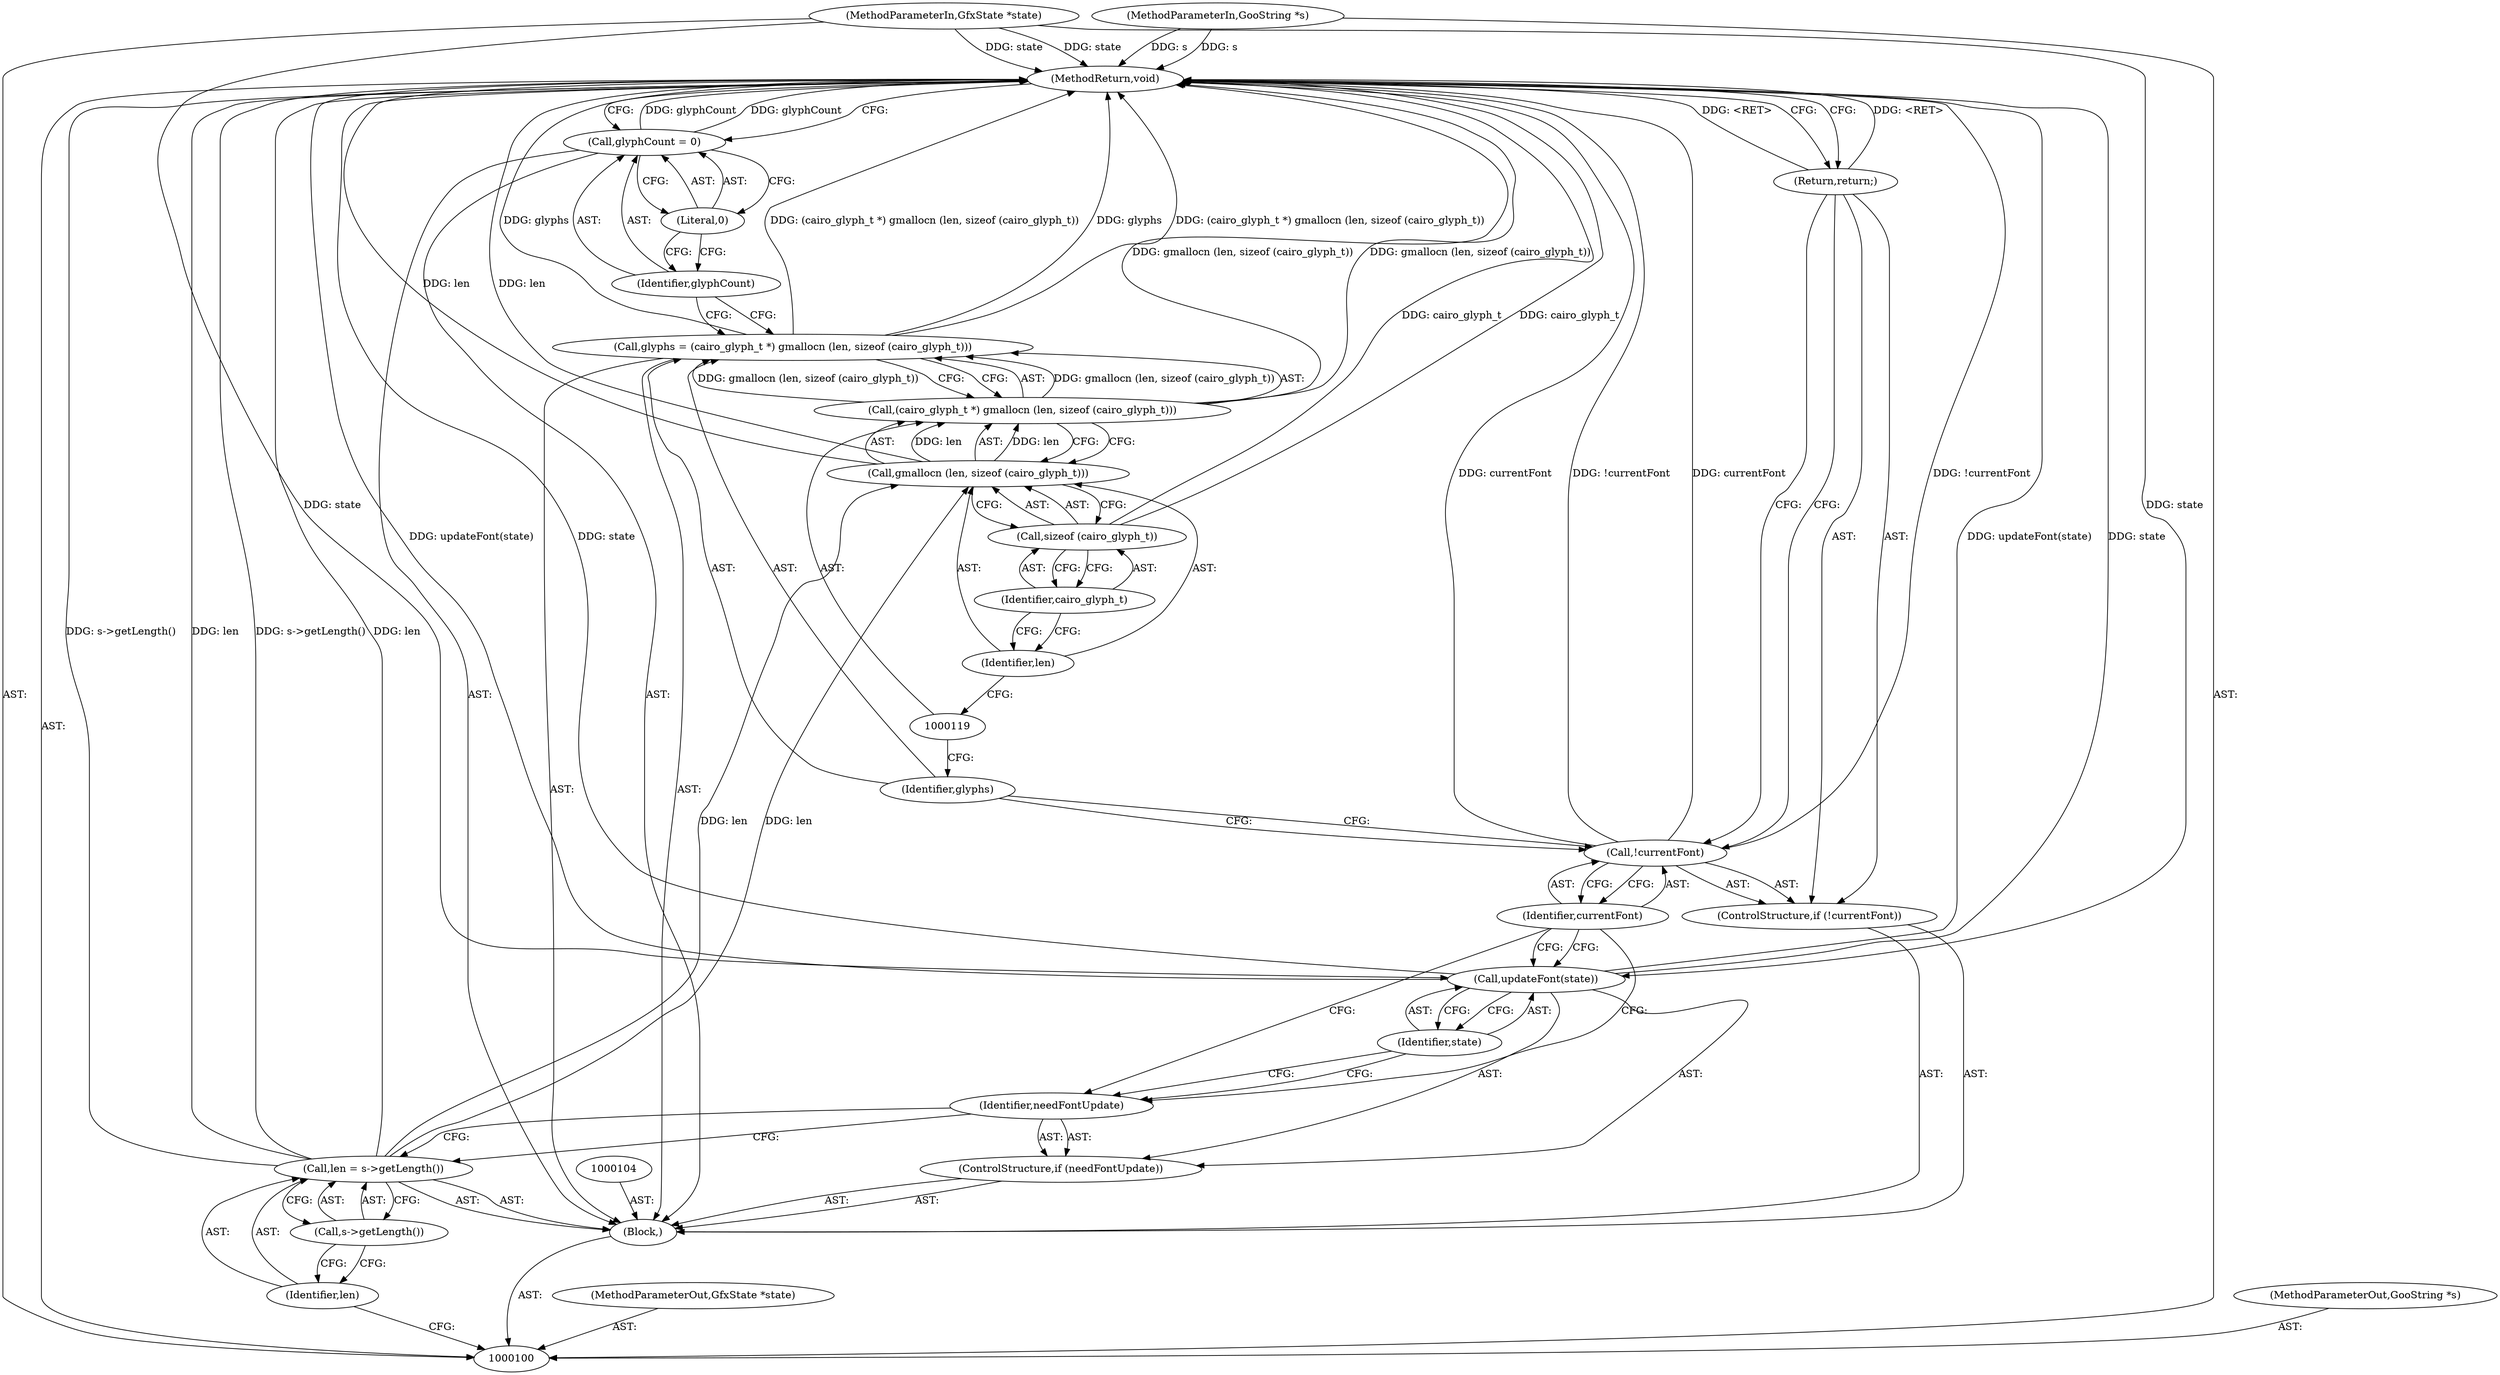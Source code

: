 digraph "0_poppler_7b2d314a61fd0e12f47c62996cb49ec0d1ba747a_0" {
"1000127" [label="(MethodReturn,void)"];
"1000101" [label="(MethodParameterIn,GfxState *state)"];
"1000164" [label="(MethodParameterOut,GfxState *state)"];
"1000102" [label="(MethodParameterIn,GooString *s)"];
"1000165" [label="(MethodParameterOut,GooString *s)"];
"1000118" [label="(Call,(cairo_glyph_t *) gmallocn (len, sizeof (cairo_glyph_t)))"];
"1000116" [label="(Call,glyphs = (cairo_glyph_t *) gmallocn (len, sizeof (cairo_glyph_t)))"];
"1000117" [label="(Identifier,glyphs)"];
"1000120" [label="(Call,gmallocn (len, sizeof (cairo_glyph_t)))"];
"1000121" [label="(Identifier,len)"];
"1000122" [label="(Call,sizeof (cairo_glyph_t))"];
"1000123" [label="(Identifier,cairo_glyph_t)"];
"1000126" [label="(Literal,0)"];
"1000124" [label="(Call,glyphCount = 0)"];
"1000125" [label="(Identifier,glyphCount)"];
"1000103" [label="(Block,)"];
"1000107" [label="(Call,s->getLength())"];
"1000105" [label="(Call,len = s->getLength())"];
"1000106" [label="(Identifier,len)"];
"1000108" [label="(ControlStructure,if (needFontUpdate))"];
"1000109" [label="(Identifier,needFontUpdate)"];
"1000111" [label="(Identifier,state)"];
"1000110" [label="(Call,updateFont(state))"];
"1000112" [label="(ControlStructure,if (!currentFont))"];
"1000113" [label="(Call,!currentFont)"];
"1000114" [label="(Identifier,currentFont)"];
"1000115" [label="(Return,return;)"];
"1000127" -> "1000100"  [label="AST: "];
"1000127" -> "1000115"  [label="CFG: "];
"1000127" -> "1000124"  [label="CFG: "];
"1000116" -> "1000127"  [label="DDG: glyphs"];
"1000116" -> "1000127"  [label="DDG: (cairo_glyph_t *) gmallocn (len, sizeof (cairo_glyph_t))"];
"1000124" -> "1000127"  [label="DDG: glyphCount"];
"1000105" -> "1000127"  [label="DDG: s->getLength()"];
"1000105" -> "1000127"  [label="DDG: len"];
"1000113" -> "1000127"  [label="DDG: currentFont"];
"1000113" -> "1000127"  [label="DDG: !currentFont"];
"1000122" -> "1000127"  [label="DDG: cairo_glyph_t"];
"1000120" -> "1000127"  [label="DDG: len"];
"1000102" -> "1000127"  [label="DDG: s"];
"1000101" -> "1000127"  [label="DDG: state"];
"1000110" -> "1000127"  [label="DDG: updateFont(state)"];
"1000110" -> "1000127"  [label="DDG: state"];
"1000118" -> "1000127"  [label="DDG: gmallocn (len, sizeof (cairo_glyph_t))"];
"1000115" -> "1000127"  [label="DDG: <RET>"];
"1000101" -> "1000100"  [label="AST: "];
"1000101" -> "1000127"  [label="DDG: state"];
"1000101" -> "1000110"  [label="DDG: state"];
"1000164" -> "1000100"  [label="AST: "];
"1000102" -> "1000100"  [label="AST: "];
"1000102" -> "1000127"  [label="DDG: s"];
"1000165" -> "1000100"  [label="AST: "];
"1000118" -> "1000116"  [label="AST: "];
"1000118" -> "1000120"  [label="CFG: "];
"1000119" -> "1000118"  [label="AST: "];
"1000120" -> "1000118"  [label="AST: "];
"1000116" -> "1000118"  [label="CFG: "];
"1000118" -> "1000127"  [label="DDG: gmallocn (len, sizeof (cairo_glyph_t))"];
"1000118" -> "1000116"  [label="DDG: gmallocn (len, sizeof (cairo_glyph_t))"];
"1000120" -> "1000118"  [label="DDG: len"];
"1000116" -> "1000103"  [label="AST: "];
"1000116" -> "1000118"  [label="CFG: "];
"1000117" -> "1000116"  [label="AST: "];
"1000118" -> "1000116"  [label="AST: "];
"1000125" -> "1000116"  [label="CFG: "];
"1000116" -> "1000127"  [label="DDG: glyphs"];
"1000116" -> "1000127"  [label="DDG: (cairo_glyph_t *) gmallocn (len, sizeof (cairo_glyph_t))"];
"1000118" -> "1000116"  [label="DDG: gmallocn (len, sizeof (cairo_glyph_t))"];
"1000117" -> "1000116"  [label="AST: "];
"1000117" -> "1000113"  [label="CFG: "];
"1000119" -> "1000117"  [label="CFG: "];
"1000120" -> "1000118"  [label="AST: "];
"1000120" -> "1000122"  [label="CFG: "];
"1000121" -> "1000120"  [label="AST: "];
"1000122" -> "1000120"  [label="AST: "];
"1000118" -> "1000120"  [label="CFG: "];
"1000120" -> "1000127"  [label="DDG: len"];
"1000120" -> "1000118"  [label="DDG: len"];
"1000105" -> "1000120"  [label="DDG: len"];
"1000121" -> "1000120"  [label="AST: "];
"1000121" -> "1000119"  [label="CFG: "];
"1000123" -> "1000121"  [label="CFG: "];
"1000122" -> "1000120"  [label="AST: "];
"1000122" -> "1000123"  [label="CFG: "];
"1000123" -> "1000122"  [label="AST: "];
"1000120" -> "1000122"  [label="CFG: "];
"1000122" -> "1000127"  [label="DDG: cairo_glyph_t"];
"1000123" -> "1000122"  [label="AST: "];
"1000123" -> "1000121"  [label="CFG: "];
"1000122" -> "1000123"  [label="CFG: "];
"1000126" -> "1000124"  [label="AST: "];
"1000126" -> "1000125"  [label="CFG: "];
"1000124" -> "1000126"  [label="CFG: "];
"1000124" -> "1000103"  [label="AST: "];
"1000124" -> "1000126"  [label="CFG: "];
"1000125" -> "1000124"  [label="AST: "];
"1000126" -> "1000124"  [label="AST: "];
"1000127" -> "1000124"  [label="CFG: "];
"1000124" -> "1000127"  [label="DDG: glyphCount"];
"1000125" -> "1000124"  [label="AST: "];
"1000125" -> "1000116"  [label="CFG: "];
"1000126" -> "1000125"  [label="CFG: "];
"1000103" -> "1000100"  [label="AST: "];
"1000104" -> "1000103"  [label="AST: "];
"1000105" -> "1000103"  [label="AST: "];
"1000108" -> "1000103"  [label="AST: "];
"1000112" -> "1000103"  [label="AST: "];
"1000116" -> "1000103"  [label="AST: "];
"1000124" -> "1000103"  [label="AST: "];
"1000107" -> "1000105"  [label="AST: "];
"1000107" -> "1000106"  [label="CFG: "];
"1000105" -> "1000107"  [label="CFG: "];
"1000105" -> "1000103"  [label="AST: "];
"1000105" -> "1000107"  [label="CFG: "];
"1000106" -> "1000105"  [label="AST: "];
"1000107" -> "1000105"  [label="AST: "];
"1000109" -> "1000105"  [label="CFG: "];
"1000105" -> "1000127"  [label="DDG: s->getLength()"];
"1000105" -> "1000127"  [label="DDG: len"];
"1000105" -> "1000120"  [label="DDG: len"];
"1000106" -> "1000105"  [label="AST: "];
"1000106" -> "1000100"  [label="CFG: "];
"1000107" -> "1000106"  [label="CFG: "];
"1000108" -> "1000103"  [label="AST: "];
"1000109" -> "1000108"  [label="AST: "];
"1000110" -> "1000108"  [label="AST: "];
"1000109" -> "1000108"  [label="AST: "];
"1000109" -> "1000105"  [label="CFG: "];
"1000111" -> "1000109"  [label="CFG: "];
"1000114" -> "1000109"  [label="CFG: "];
"1000111" -> "1000110"  [label="AST: "];
"1000111" -> "1000109"  [label="CFG: "];
"1000110" -> "1000111"  [label="CFG: "];
"1000110" -> "1000108"  [label="AST: "];
"1000110" -> "1000111"  [label="CFG: "];
"1000111" -> "1000110"  [label="AST: "];
"1000114" -> "1000110"  [label="CFG: "];
"1000110" -> "1000127"  [label="DDG: updateFont(state)"];
"1000110" -> "1000127"  [label="DDG: state"];
"1000101" -> "1000110"  [label="DDG: state"];
"1000112" -> "1000103"  [label="AST: "];
"1000113" -> "1000112"  [label="AST: "];
"1000115" -> "1000112"  [label="AST: "];
"1000113" -> "1000112"  [label="AST: "];
"1000113" -> "1000114"  [label="CFG: "];
"1000114" -> "1000113"  [label="AST: "];
"1000115" -> "1000113"  [label="CFG: "];
"1000117" -> "1000113"  [label="CFG: "];
"1000113" -> "1000127"  [label="DDG: currentFont"];
"1000113" -> "1000127"  [label="DDG: !currentFont"];
"1000114" -> "1000113"  [label="AST: "];
"1000114" -> "1000110"  [label="CFG: "];
"1000114" -> "1000109"  [label="CFG: "];
"1000113" -> "1000114"  [label="CFG: "];
"1000115" -> "1000112"  [label="AST: "];
"1000115" -> "1000113"  [label="CFG: "];
"1000127" -> "1000115"  [label="CFG: "];
"1000115" -> "1000127"  [label="DDG: <RET>"];
}

